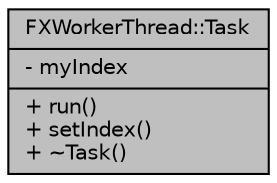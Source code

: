 digraph "FXWorkerThread::Task"
{
  edge [fontname="Helvetica",fontsize="10",labelfontname="Helvetica",labelfontsize="10"];
  node [fontname="Helvetica",fontsize="10",shape=record];
  Node1 [label="{FXWorkerThread::Task\n|- myIndex\l|+ run()\l+ setIndex()\l+ ~Task()\l}",height=0.2,width=0.4,color="black", fillcolor="grey75", style="filled", fontcolor="black"];
}
